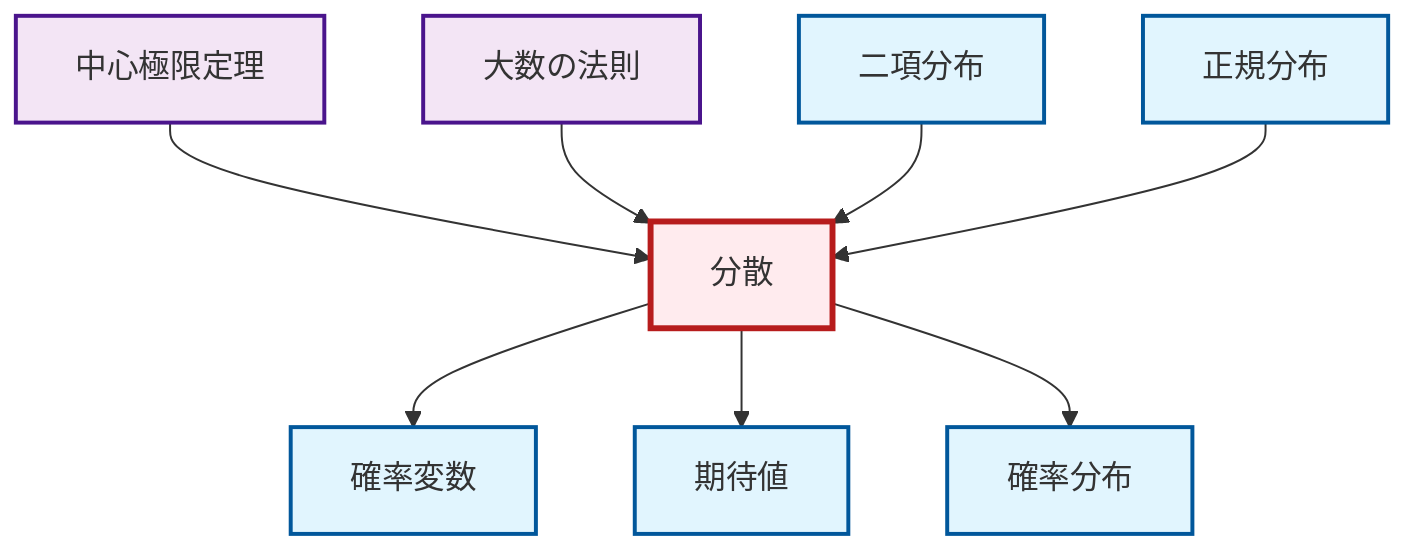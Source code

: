 graph TD
    classDef definition fill:#e1f5fe,stroke:#01579b,stroke-width:2px
    classDef theorem fill:#f3e5f5,stroke:#4a148c,stroke-width:2px
    classDef axiom fill:#fff3e0,stroke:#e65100,stroke-width:2px
    classDef example fill:#e8f5e9,stroke:#1b5e20,stroke-width:2px
    classDef current fill:#ffebee,stroke:#b71c1c,stroke-width:3px
    def-random-variable["確率変数"]:::definition
    def-binomial-distribution["二項分布"]:::definition
    thm-central-limit["中心極限定理"]:::theorem
    def-probability-distribution["確率分布"]:::definition
    thm-law-of-large-numbers["大数の法則"]:::theorem
    def-variance["分散"]:::definition
    def-normal-distribution["正規分布"]:::definition
    def-expectation["期待値"]:::definition
    thm-central-limit --> def-variance
    thm-law-of-large-numbers --> def-variance
    def-binomial-distribution --> def-variance
    def-variance --> def-random-variable
    def-variance --> def-expectation
    def-normal-distribution --> def-variance
    def-variance --> def-probability-distribution
    class def-variance current
